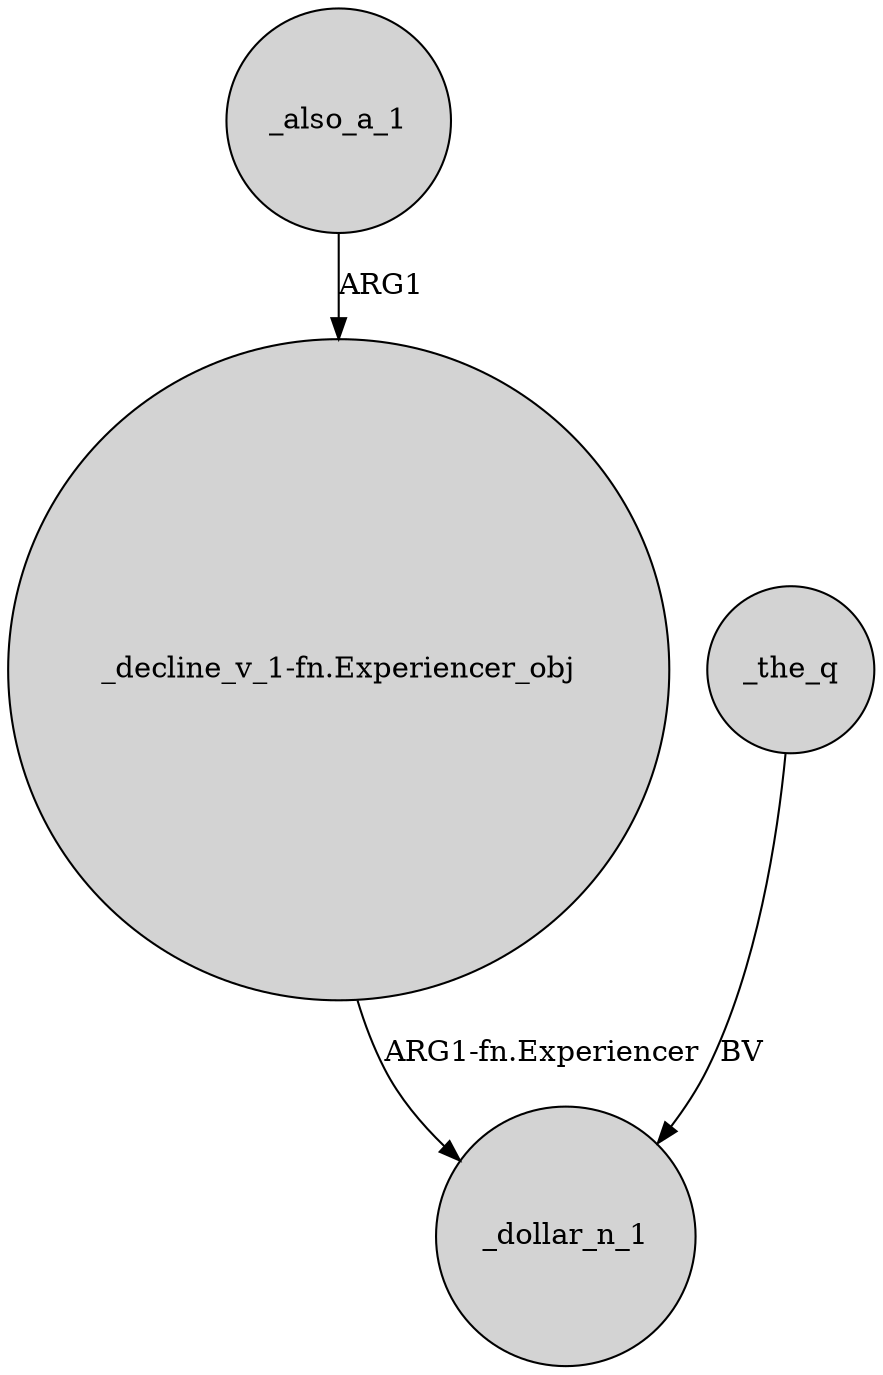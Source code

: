 digraph {
	node [shape=circle style=filled]
	_also_a_1 -> "_decline_v_1-fn.Experiencer_obj" [label=ARG1]
	_the_q -> _dollar_n_1 [label=BV]
	"_decline_v_1-fn.Experiencer_obj" -> _dollar_n_1 [label="ARG1-fn.Experiencer"]
}
